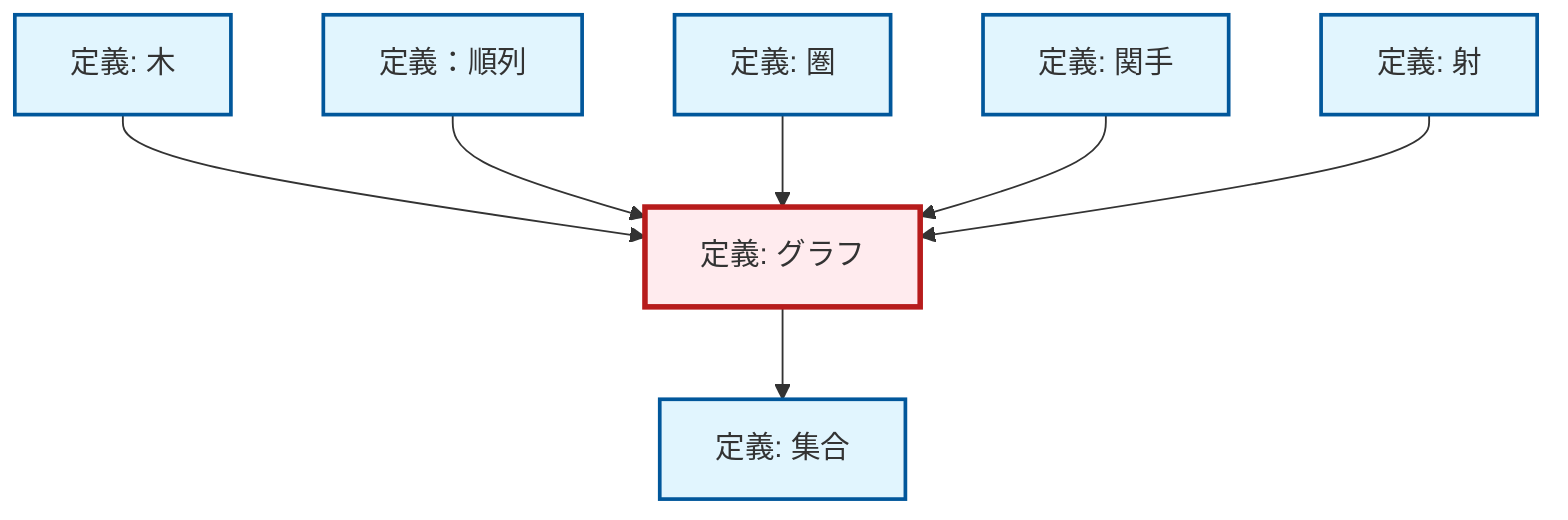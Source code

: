 graph TD
    classDef definition fill:#e1f5fe,stroke:#01579b,stroke-width:2px
    classDef theorem fill:#f3e5f5,stroke:#4a148c,stroke-width:2px
    classDef axiom fill:#fff3e0,stroke:#e65100,stroke-width:2px
    classDef example fill:#e8f5e9,stroke:#1b5e20,stroke-width:2px
    classDef current fill:#ffebee,stroke:#b71c1c,stroke-width:3px
    def-graph["定義: グラフ"]:::definition
    def-permutation["定義：順列"]:::definition
    def-set["定義: 集合"]:::definition
    def-category["定義: 圏"]:::definition
    def-tree["定義: 木"]:::definition
    def-morphism["定義: 射"]:::definition
    def-functor["定義: 関手"]:::definition
    def-tree --> def-graph
    def-permutation --> def-graph
    def-category --> def-graph
    def-functor --> def-graph
    def-graph --> def-set
    def-morphism --> def-graph
    class def-graph current